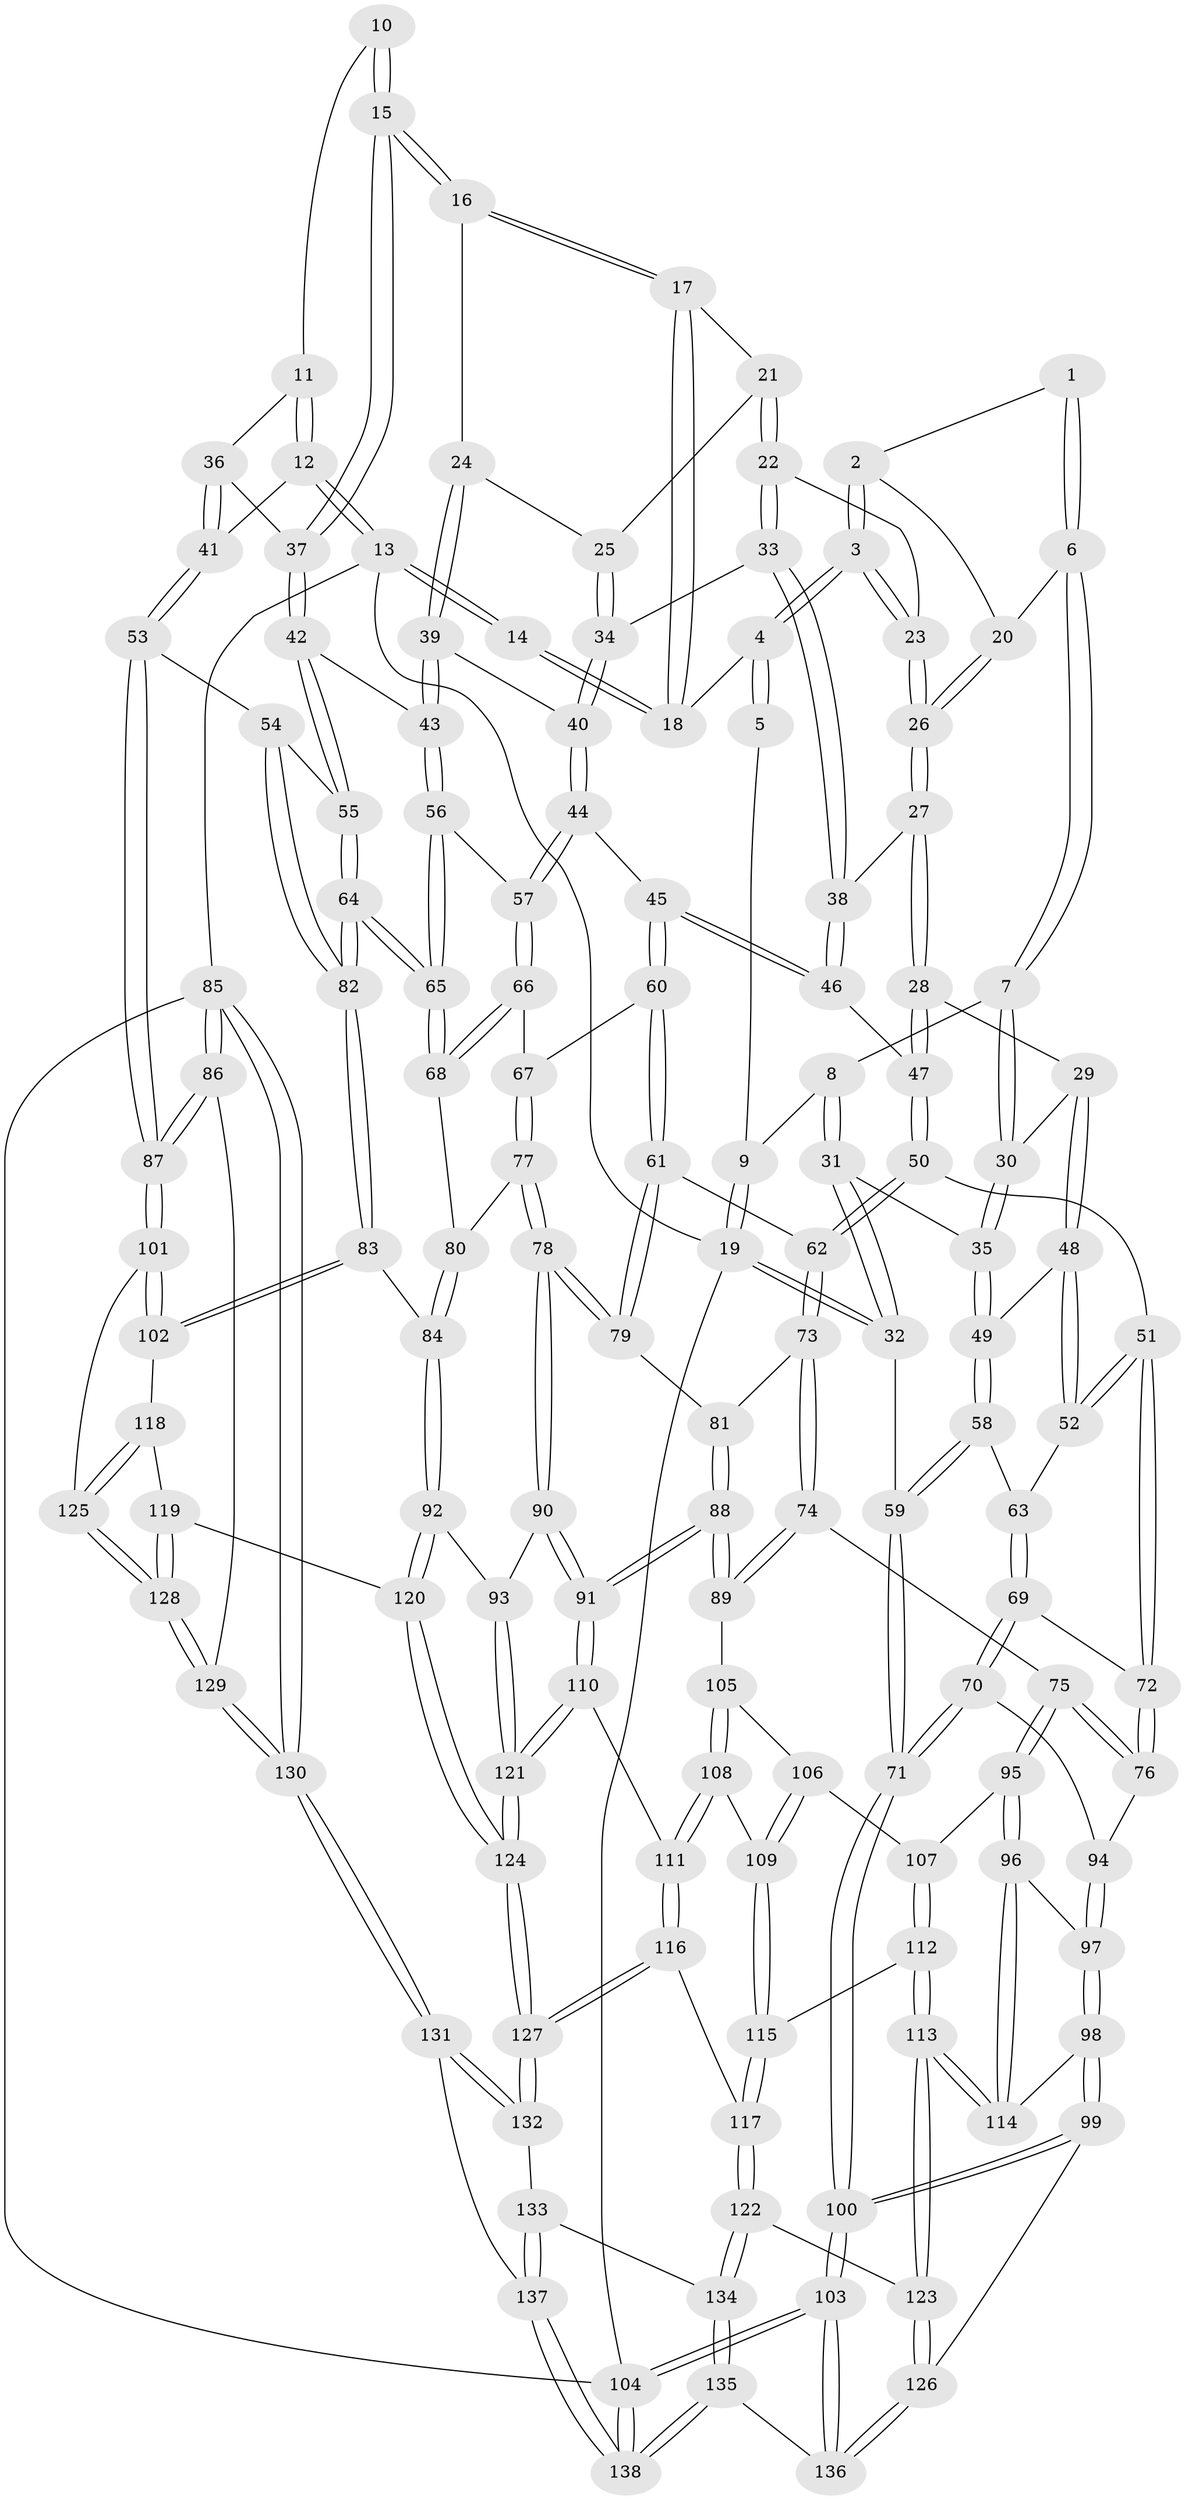 // Generated by graph-tools (version 1.1) at 2025/51/03/09/25 03:51:04]
// undirected, 138 vertices, 342 edges
graph export_dot {
graph [start="1"]
  node [color=gray90,style=filled];
  1 [pos="+0.22098548915116306+0"];
  2 [pos="+0.3147656502334117+0.06144967918056031"];
  3 [pos="+0.40391294062691474+0.06617714973973438"];
  4 [pos="+0.5220760685515418+0"];
  5 [pos="+0.19809453189414847+0"];
  6 [pos="+0.22980504280946468+0.0851688001599706"];
  7 [pos="+0.19355184565070266+0.1220694676916389"];
  8 [pos="+0.1168740316195722+0.1034798068539598"];
  9 [pos="+0+0"];
  10 [pos="+0.8554949332204812+0"];
  11 [pos="+0.9223600554612841+0.12724120959008378"];
  12 [pos="+1+0"];
  13 [pos="+1+0"];
  14 [pos="+0.830918474031664+0"];
  15 [pos="+0.8218949829465875+0.19176137887427647"];
  16 [pos="+0.7923090897406289+0.17033050923778253"];
  17 [pos="+0.6292204763392032+0"];
  18 [pos="+0.6257972655208882+0"];
  19 [pos="+0+0"];
  20 [pos="+0.27807684896908424+0.09373553600464615"];
  21 [pos="+0.6264338994502343+0"];
  22 [pos="+0.4932011714693983+0.1595583717452387"];
  23 [pos="+0.4039389202206437+0.09150189999535491"];
  24 [pos="+0.6631559035357761+0.17053296229429746"];
  25 [pos="+0.626131106561361+0.10598247235616864"];
  26 [pos="+0.3406614710014399+0.190439196067293"];
  27 [pos="+0.33828386637011476+0.20350295803492607"];
  28 [pos="+0.32650577310444207+0.21708118898822693"];
  29 [pos="+0.32377168537722006+0.21748247521839117"];
  30 [pos="+0.2073096675568124+0.16221076296760084"];
  31 [pos="+0.06930708818425917+0.16243646583571283"];
  32 [pos="+0+0.14378165329603018"];
  33 [pos="+0.5093995119827393+0.20457672658940282"];
  34 [pos="+0.5255738897843064+0.20366139377428036"];
  35 [pos="+0.13147096320354898+0.2900909102768622"];
  36 [pos="+0.9087361192253666+0.1557721080952663"];
  37 [pos="+0.8324146466669009+0.20377623614217952"];
  38 [pos="+0.4877691469990697+0.2285547544743822"];
  39 [pos="+0.6376789586268428+0.2627486318490458"];
  40 [pos="+0.6370747263582934+0.2629024130608801"];
  41 [pos="+1+0.31122061816031404"];
  42 [pos="+0.8247238754937428+0.3072712023001521"];
  43 [pos="+0.7648711583476056+0.32256929358484826"];
  44 [pos="+0.5491833662928209+0.3782434317717414"];
  45 [pos="+0.53694584090049+0.37712269744224797"];
  46 [pos="+0.480916414851165+0.3227828088187617"];
  47 [pos="+0.3706383524040735+0.3430287571425401"];
  48 [pos="+0.17868765448473176+0.3237789313172225"];
  49 [pos="+0.13180591165270508+0.29599619165458757"];
  50 [pos="+0.3228431412816912+0.42639640107561094"];
  51 [pos="+0.23460902475522993+0.42128563266577734"];
  52 [pos="+0.23055889672936694+0.41650428094396325"];
  53 [pos="+1+0.39516199277935504"];
  54 [pos="+1+0.4022004504664227"];
  55 [pos="+0.8252842773690138+0.3077705090604233"];
  56 [pos="+0.7083613256755339+0.39203863027373"];
  57 [pos="+0.61072664055152+0.4291859012706997"];
  58 [pos="+0+0.3717753449981356"];
  59 [pos="+0+0.3806084327773632"];
  60 [pos="+0.46082857400117516+0.4697466454667456"];
  61 [pos="+0.4095182608389646+0.4767920262827424"];
  62 [pos="+0.32338650520753565+0.42703178623994625"];
  63 [pos="+0.05752904588335038+0.4433806275392739"];
  64 [pos="+0.7888019275690819+0.5613498220350438"];
  65 [pos="+0.7483092222160143+0.5228989420678579"];
  66 [pos="+0.612464516665184+0.4584354944940823"];
  67 [pos="+0.4955181190280937+0.509284853173948"];
  68 [pos="+0.6199247210344284+0.4912233126695833"];
  69 [pos="+0.08937463710206048+0.4935653517878853"];
  70 [pos="+0.004993537773033744+0.5769385737098218"];
  71 [pos="+0+0.60583845215113"];
  72 [pos="+0.17745784945126775+0.5361018083328467"];
  73 [pos="+0.31602775240262987+0.5359359766988925"];
  74 [pos="+0.2978248904831554+0.5997298779287276"];
  75 [pos="+0.21998162285536216+0.6112492339942156"];
  76 [pos="+0.1775897667186433+0.5482129818861435"];
  77 [pos="+0.5233903920135409+0.5646054637527762"];
  78 [pos="+0.5133562035185405+0.6412453779877456"];
  79 [pos="+0.40905202676291186+0.48954212771190553"];
  80 [pos="+0.6183366272372114+0.49585819543732074"];
  81 [pos="+0.3965638986330237+0.5655430677963843"];
  82 [pos="+0.8155654178771992+0.6138070174680201"];
  83 [pos="+0.8155176445592872+0.6142535249821826"];
  84 [pos="+0.6562335312124097+0.663961969092963"];
  85 [pos="+1+1"];
  86 [pos="+1+0.8671180898345269"];
  87 [pos="+1+0.8088929832612152"];
  88 [pos="+0.39737380053809607+0.6340435636897319"];
  89 [pos="+0.36951508245983633+0.6350018464491167"];
  90 [pos="+0.5127128234744054+0.6556293076972218"];
  91 [pos="+0.4694051675578373+0.6742901583120775"];
  92 [pos="+0.6516770941602199+0.6674583338544738"];
  93 [pos="+0.5875610224287403+0.6744441788484024"];
  94 [pos="+0.09218339285334683+0.5928882063336036"];
  95 [pos="+0.21934044816750353+0.6146247670844074"];
  96 [pos="+0.1676807583173911+0.6728229960299071"];
  97 [pos="+0.09634793705065005+0.665938538272537"];
  98 [pos="+0.02840012391368755+0.7329950889292925"];
  99 [pos="+0+0.7580376656031103"];
  100 [pos="+0+0.7274012029749759"];
  101 [pos="+1+0.7703358875567962"];
  102 [pos="+0.843184250705596+0.6507054929185317"];
  103 [pos="+0+1"];
  104 [pos="+0+1"];
  105 [pos="+0.33364185550692654+0.6799860321046852"];
  106 [pos="+0.2840392891993372+0.6916946974373837"];
  107 [pos="+0.24538417661543807+0.6709218572722158"];
  108 [pos="+0.330627077003502+0.708279821734921"];
  109 [pos="+0.2910475973857299+0.7314419388836682"];
  110 [pos="+0.44541683821855993+0.7467372601465642"];
  111 [pos="+0.3785440869711035+0.8209392027711296"];
  112 [pos="+0.2373711303454762+0.7267431926708945"];
  113 [pos="+0.1768166658104116+0.7721360495690156"];
  114 [pos="+0.1637454318250708+0.7567162384500536"];
  115 [pos="+0.28556314746989875+0.749433038167826"];
  116 [pos="+0.3765873607933814+0.824143466735881"];
  117 [pos="+0.32600878079484163+0.8450148995071136"];
  118 [pos="+0.7763952854246391+0.7706015092837221"];
  119 [pos="+0.6981639867156025+0.848865099955956"];
  120 [pos="+0.6952812036251593+0.8483725729249051"];
  121 [pos="+0.5681067994116524+0.851470503370202"];
  122 [pos="+0.2895803489552403+0.8770527401977831"];
  123 [pos="+0.19888154611398806+0.862389718524064"];
  124 [pos="+0.5889067618741843+0.904178570979233"];
  125 [pos="+0.8585041833072826+0.8702246663130755"];
  126 [pos="+0.13315403560105535+0.900978236664893"];
  127 [pos="+0.550299865251826+0.9745490750091405"];
  128 [pos="+0.8054157016249323+0.9170174307839616"];
  129 [pos="+0.8079823622758473+0.9726705154294242"];
  130 [pos="+0.7981573096762947+1"];
  131 [pos="+0.5802980819169552+1"];
  132 [pos="+0.5487089814883603+0.9992703437544422"];
  133 [pos="+0.3072665367542182+0.9460681020450872"];
  134 [pos="+0.29957298544686567+0.9197440767867434"];
  135 [pos="+0.12448685980543252+1"];
  136 [pos="+0.12477236892888216+0.9231813009635925"];
  137 [pos="+0.28375583043713787+1"];
  138 [pos="+0.11019380926847756+1"];
  1 -- 2;
  1 -- 6;
  1 -- 6;
  2 -- 3;
  2 -- 3;
  2 -- 20;
  3 -- 4;
  3 -- 4;
  3 -- 23;
  3 -- 23;
  4 -- 5;
  4 -- 5;
  4 -- 18;
  5 -- 9;
  6 -- 7;
  6 -- 7;
  6 -- 20;
  7 -- 8;
  7 -- 30;
  7 -- 30;
  8 -- 9;
  8 -- 31;
  8 -- 31;
  9 -- 19;
  9 -- 19;
  10 -- 11;
  10 -- 15;
  10 -- 15;
  11 -- 12;
  11 -- 12;
  11 -- 36;
  12 -- 13;
  12 -- 13;
  12 -- 41;
  13 -- 14;
  13 -- 14;
  13 -- 19;
  13 -- 85;
  14 -- 18;
  14 -- 18;
  15 -- 16;
  15 -- 16;
  15 -- 37;
  15 -- 37;
  16 -- 17;
  16 -- 17;
  16 -- 24;
  17 -- 18;
  17 -- 18;
  17 -- 21;
  19 -- 32;
  19 -- 32;
  19 -- 104;
  20 -- 26;
  20 -- 26;
  21 -- 22;
  21 -- 22;
  21 -- 25;
  22 -- 23;
  22 -- 33;
  22 -- 33;
  23 -- 26;
  23 -- 26;
  24 -- 25;
  24 -- 39;
  24 -- 39;
  25 -- 34;
  25 -- 34;
  26 -- 27;
  26 -- 27;
  27 -- 28;
  27 -- 28;
  27 -- 38;
  28 -- 29;
  28 -- 47;
  28 -- 47;
  29 -- 30;
  29 -- 48;
  29 -- 48;
  30 -- 35;
  30 -- 35;
  31 -- 32;
  31 -- 32;
  31 -- 35;
  32 -- 59;
  33 -- 34;
  33 -- 38;
  33 -- 38;
  34 -- 40;
  34 -- 40;
  35 -- 49;
  35 -- 49;
  36 -- 37;
  36 -- 41;
  36 -- 41;
  37 -- 42;
  37 -- 42;
  38 -- 46;
  38 -- 46;
  39 -- 40;
  39 -- 43;
  39 -- 43;
  40 -- 44;
  40 -- 44;
  41 -- 53;
  41 -- 53;
  42 -- 43;
  42 -- 55;
  42 -- 55;
  43 -- 56;
  43 -- 56;
  44 -- 45;
  44 -- 57;
  44 -- 57;
  45 -- 46;
  45 -- 46;
  45 -- 60;
  45 -- 60;
  46 -- 47;
  47 -- 50;
  47 -- 50;
  48 -- 49;
  48 -- 52;
  48 -- 52;
  49 -- 58;
  49 -- 58;
  50 -- 51;
  50 -- 62;
  50 -- 62;
  51 -- 52;
  51 -- 52;
  51 -- 72;
  51 -- 72;
  52 -- 63;
  53 -- 54;
  53 -- 87;
  53 -- 87;
  54 -- 55;
  54 -- 82;
  54 -- 82;
  55 -- 64;
  55 -- 64;
  56 -- 57;
  56 -- 65;
  56 -- 65;
  57 -- 66;
  57 -- 66;
  58 -- 59;
  58 -- 59;
  58 -- 63;
  59 -- 71;
  59 -- 71;
  60 -- 61;
  60 -- 61;
  60 -- 67;
  61 -- 62;
  61 -- 79;
  61 -- 79;
  62 -- 73;
  62 -- 73;
  63 -- 69;
  63 -- 69;
  64 -- 65;
  64 -- 65;
  64 -- 82;
  64 -- 82;
  65 -- 68;
  65 -- 68;
  66 -- 67;
  66 -- 68;
  66 -- 68;
  67 -- 77;
  67 -- 77;
  68 -- 80;
  69 -- 70;
  69 -- 70;
  69 -- 72;
  70 -- 71;
  70 -- 71;
  70 -- 94;
  71 -- 100;
  71 -- 100;
  72 -- 76;
  72 -- 76;
  73 -- 74;
  73 -- 74;
  73 -- 81;
  74 -- 75;
  74 -- 89;
  74 -- 89;
  75 -- 76;
  75 -- 76;
  75 -- 95;
  75 -- 95;
  76 -- 94;
  77 -- 78;
  77 -- 78;
  77 -- 80;
  78 -- 79;
  78 -- 79;
  78 -- 90;
  78 -- 90;
  79 -- 81;
  80 -- 84;
  80 -- 84;
  81 -- 88;
  81 -- 88;
  82 -- 83;
  82 -- 83;
  83 -- 84;
  83 -- 102;
  83 -- 102;
  84 -- 92;
  84 -- 92;
  85 -- 86;
  85 -- 86;
  85 -- 130;
  85 -- 130;
  85 -- 104;
  86 -- 87;
  86 -- 87;
  86 -- 129;
  87 -- 101;
  87 -- 101;
  88 -- 89;
  88 -- 89;
  88 -- 91;
  88 -- 91;
  89 -- 105;
  90 -- 91;
  90 -- 91;
  90 -- 93;
  91 -- 110;
  91 -- 110;
  92 -- 93;
  92 -- 120;
  92 -- 120;
  93 -- 121;
  93 -- 121;
  94 -- 97;
  94 -- 97;
  95 -- 96;
  95 -- 96;
  95 -- 107;
  96 -- 97;
  96 -- 114;
  96 -- 114;
  97 -- 98;
  97 -- 98;
  98 -- 99;
  98 -- 99;
  98 -- 114;
  99 -- 100;
  99 -- 100;
  99 -- 126;
  100 -- 103;
  100 -- 103;
  101 -- 102;
  101 -- 102;
  101 -- 125;
  102 -- 118;
  103 -- 104;
  103 -- 104;
  103 -- 136;
  103 -- 136;
  104 -- 138;
  104 -- 138;
  105 -- 106;
  105 -- 108;
  105 -- 108;
  106 -- 107;
  106 -- 109;
  106 -- 109;
  107 -- 112;
  107 -- 112;
  108 -- 109;
  108 -- 111;
  108 -- 111;
  109 -- 115;
  109 -- 115;
  110 -- 111;
  110 -- 121;
  110 -- 121;
  111 -- 116;
  111 -- 116;
  112 -- 113;
  112 -- 113;
  112 -- 115;
  113 -- 114;
  113 -- 114;
  113 -- 123;
  113 -- 123;
  115 -- 117;
  115 -- 117;
  116 -- 117;
  116 -- 127;
  116 -- 127;
  117 -- 122;
  117 -- 122;
  118 -- 119;
  118 -- 125;
  118 -- 125;
  119 -- 120;
  119 -- 128;
  119 -- 128;
  120 -- 124;
  120 -- 124;
  121 -- 124;
  121 -- 124;
  122 -- 123;
  122 -- 134;
  122 -- 134;
  123 -- 126;
  123 -- 126;
  124 -- 127;
  124 -- 127;
  125 -- 128;
  125 -- 128;
  126 -- 136;
  126 -- 136;
  127 -- 132;
  127 -- 132;
  128 -- 129;
  128 -- 129;
  129 -- 130;
  129 -- 130;
  130 -- 131;
  130 -- 131;
  131 -- 132;
  131 -- 132;
  131 -- 137;
  132 -- 133;
  133 -- 134;
  133 -- 137;
  133 -- 137;
  134 -- 135;
  134 -- 135;
  135 -- 136;
  135 -- 138;
  135 -- 138;
  137 -- 138;
  137 -- 138;
}
